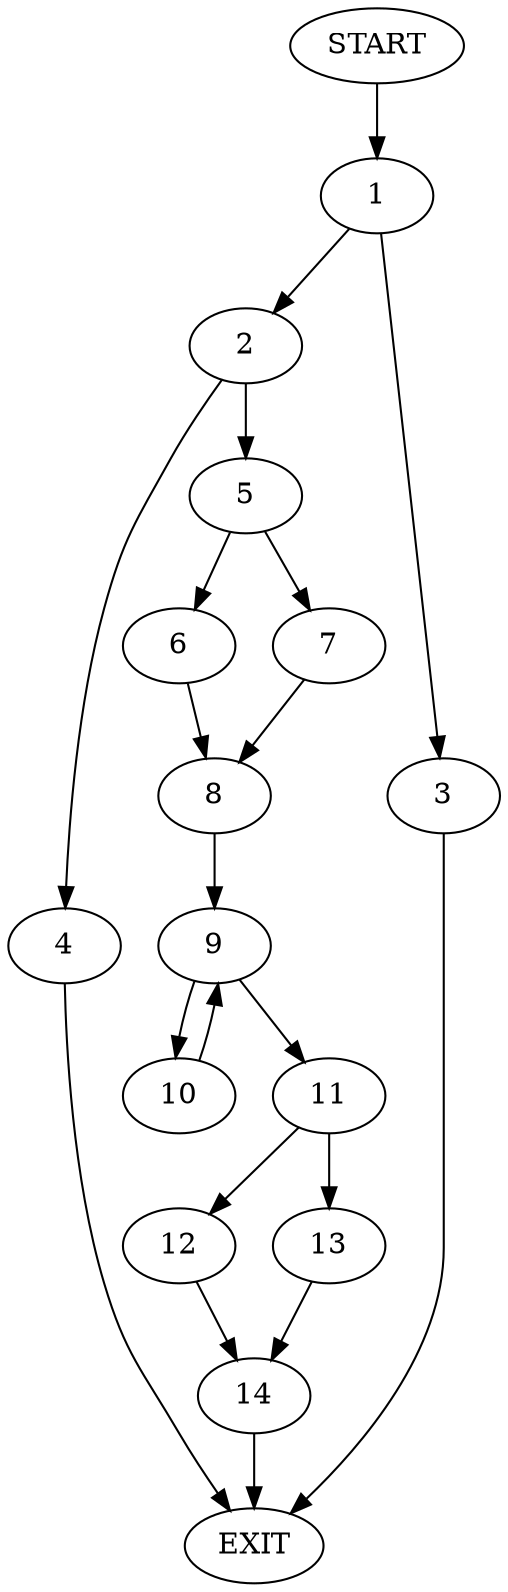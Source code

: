 digraph {
0 [label="START"]
15 [label="EXIT"]
0 -> 1
1 -> 2
1 -> 3
3 -> 15
2 -> 4
2 -> 5
4 -> 15
5 -> 6
5 -> 7
7 -> 8
6 -> 8
8 -> 9
9 -> 10
9 -> 11
10 -> 9
11 -> 12
11 -> 13
13 -> 14
12 -> 14
14 -> 15
}
